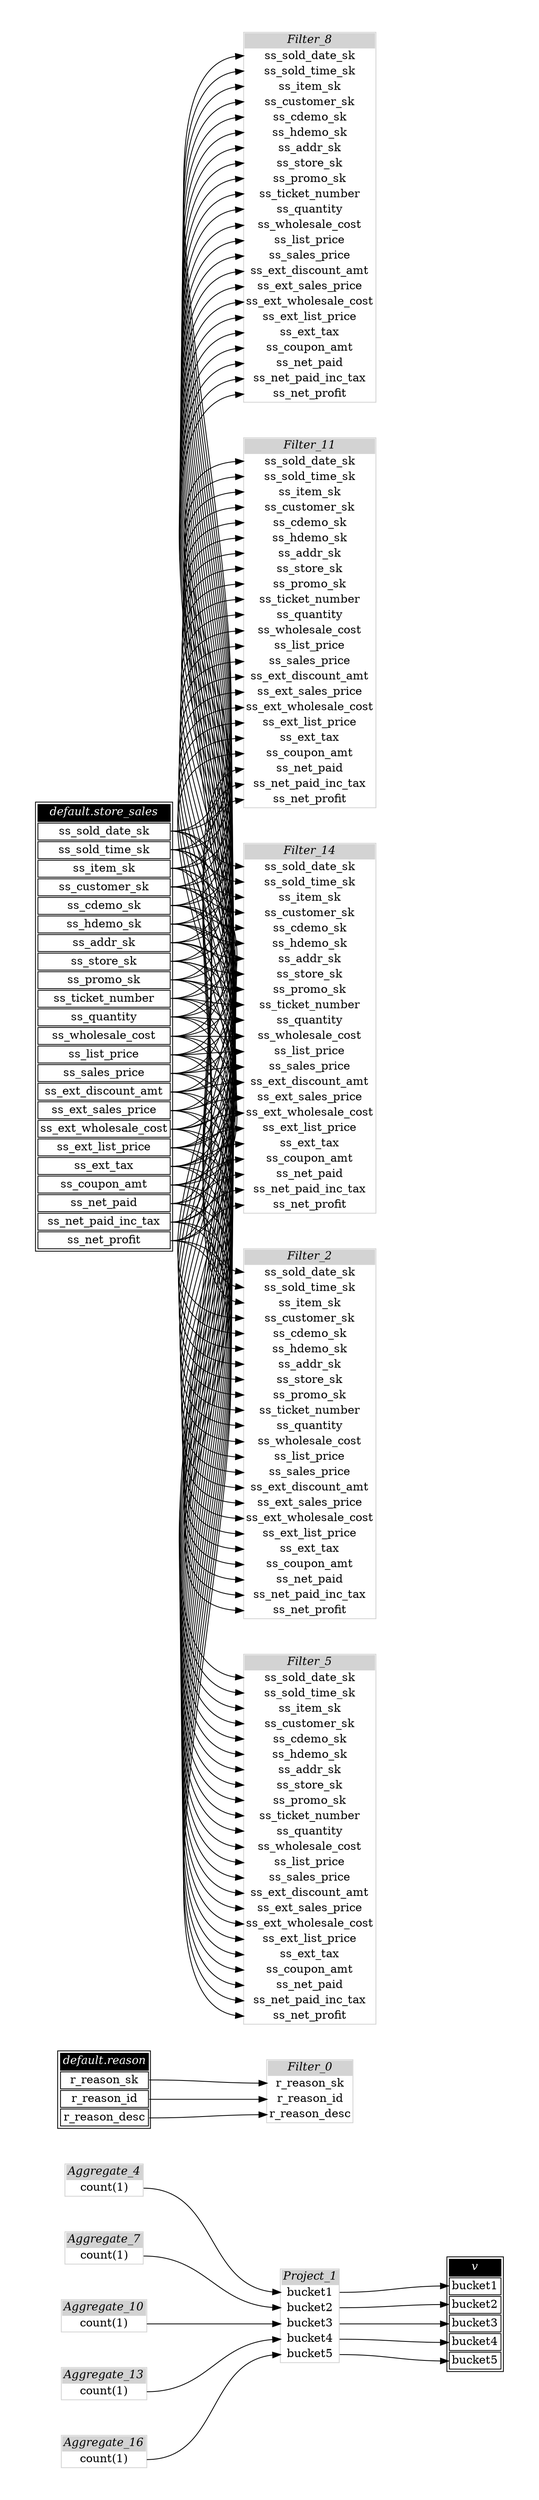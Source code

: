 // Automatically generated by TPCDSFlowTestSuite


digraph {
  graph [pad="0.5" nodesep="0.5" ranksep="1" fontname="Helvetica" rankdir=LR];
  node [shape=plaintext]

  
"Aggregate_10" [label=<
<table color="lightgray" border="1" cellborder="0" cellspacing="0">
  <tr><td bgcolor="lightgray" port="nodeName"><i>Aggregate_10</i></td></tr>
  <tr><td port="0">count(1)</td></tr>
</table>>];
     

"Aggregate_13" [label=<
<table color="lightgray" border="1" cellborder="0" cellspacing="0">
  <tr><td bgcolor="lightgray" port="nodeName"><i>Aggregate_13</i></td></tr>
  <tr><td port="0">count(1)</td></tr>
</table>>];
     

"Aggregate_16" [label=<
<table color="lightgray" border="1" cellborder="0" cellspacing="0">
  <tr><td bgcolor="lightgray" port="nodeName"><i>Aggregate_16</i></td></tr>
  <tr><td port="0">count(1)</td></tr>
</table>>];
     

"Aggregate_4" [label=<
<table color="lightgray" border="1" cellborder="0" cellspacing="0">
  <tr><td bgcolor="lightgray" port="nodeName"><i>Aggregate_4</i></td></tr>
  <tr><td port="0">count(1)</td></tr>
</table>>];
     

"Aggregate_7" [label=<
<table color="lightgray" border="1" cellborder="0" cellspacing="0">
  <tr><td bgcolor="lightgray" port="nodeName"><i>Aggregate_7</i></td></tr>
  <tr><td port="0">count(1)</td></tr>
</table>>];
     

"Filter_0" [label=<
<table color="lightgray" border="1" cellborder="0" cellspacing="0">
  <tr><td bgcolor="lightgray" port="nodeName"><i>Filter_0</i></td></tr>
  <tr><td port="0">r_reason_sk</td></tr>
<tr><td port="1">r_reason_id</td></tr>
<tr><td port="2">r_reason_desc</td></tr>
</table>>];
     

"Filter_11" [label=<
<table color="lightgray" border="1" cellborder="0" cellspacing="0">
  <tr><td bgcolor="lightgray" port="nodeName"><i>Filter_11</i></td></tr>
  <tr><td port="0">ss_sold_date_sk</td></tr>
<tr><td port="1">ss_sold_time_sk</td></tr>
<tr><td port="2">ss_item_sk</td></tr>
<tr><td port="3">ss_customer_sk</td></tr>
<tr><td port="4">ss_cdemo_sk</td></tr>
<tr><td port="5">ss_hdemo_sk</td></tr>
<tr><td port="6">ss_addr_sk</td></tr>
<tr><td port="7">ss_store_sk</td></tr>
<tr><td port="8">ss_promo_sk</td></tr>
<tr><td port="9">ss_ticket_number</td></tr>
<tr><td port="10">ss_quantity</td></tr>
<tr><td port="11">ss_wholesale_cost</td></tr>
<tr><td port="12">ss_list_price</td></tr>
<tr><td port="13">ss_sales_price</td></tr>
<tr><td port="14">ss_ext_discount_amt</td></tr>
<tr><td port="15">ss_ext_sales_price</td></tr>
<tr><td port="16">ss_ext_wholesale_cost</td></tr>
<tr><td port="17">ss_ext_list_price</td></tr>
<tr><td port="18">ss_ext_tax</td></tr>
<tr><td port="19">ss_coupon_amt</td></tr>
<tr><td port="20">ss_net_paid</td></tr>
<tr><td port="21">ss_net_paid_inc_tax</td></tr>
<tr><td port="22">ss_net_profit</td></tr>
</table>>];
     

"Filter_14" [label=<
<table color="lightgray" border="1" cellborder="0" cellspacing="0">
  <tr><td bgcolor="lightgray" port="nodeName"><i>Filter_14</i></td></tr>
  <tr><td port="0">ss_sold_date_sk</td></tr>
<tr><td port="1">ss_sold_time_sk</td></tr>
<tr><td port="2">ss_item_sk</td></tr>
<tr><td port="3">ss_customer_sk</td></tr>
<tr><td port="4">ss_cdemo_sk</td></tr>
<tr><td port="5">ss_hdemo_sk</td></tr>
<tr><td port="6">ss_addr_sk</td></tr>
<tr><td port="7">ss_store_sk</td></tr>
<tr><td port="8">ss_promo_sk</td></tr>
<tr><td port="9">ss_ticket_number</td></tr>
<tr><td port="10">ss_quantity</td></tr>
<tr><td port="11">ss_wholesale_cost</td></tr>
<tr><td port="12">ss_list_price</td></tr>
<tr><td port="13">ss_sales_price</td></tr>
<tr><td port="14">ss_ext_discount_amt</td></tr>
<tr><td port="15">ss_ext_sales_price</td></tr>
<tr><td port="16">ss_ext_wholesale_cost</td></tr>
<tr><td port="17">ss_ext_list_price</td></tr>
<tr><td port="18">ss_ext_tax</td></tr>
<tr><td port="19">ss_coupon_amt</td></tr>
<tr><td port="20">ss_net_paid</td></tr>
<tr><td port="21">ss_net_paid_inc_tax</td></tr>
<tr><td port="22">ss_net_profit</td></tr>
</table>>];
     

"Filter_2" [label=<
<table color="lightgray" border="1" cellborder="0" cellspacing="0">
  <tr><td bgcolor="lightgray" port="nodeName"><i>Filter_2</i></td></tr>
  <tr><td port="0">ss_sold_date_sk</td></tr>
<tr><td port="1">ss_sold_time_sk</td></tr>
<tr><td port="2">ss_item_sk</td></tr>
<tr><td port="3">ss_customer_sk</td></tr>
<tr><td port="4">ss_cdemo_sk</td></tr>
<tr><td port="5">ss_hdemo_sk</td></tr>
<tr><td port="6">ss_addr_sk</td></tr>
<tr><td port="7">ss_store_sk</td></tr>
<tr><td port="8">ss_promo_sk</td></tr>
<tr><td port="9">ss_ticket_number</td></tr>
<tr><td port="10">ss_quantity</td></tr>
<tr><td port="11">ss_wholesale_cost</td></tr>
<tr><td port="12">ss_list_price</td></tr>
<tr><td port="13">ss_sales_price</td></tr>
<tr><td port="14">ss_ext_discount_amt</td></tr>
<tr><td port="15">ss_ext_sales_price</td></tr>
<tr><td port="16">ss_ext_wholesale_cost</td></tr>
<tr><td port="17">ss_ext_list_price</td></tr>
<tr><td port="18">ss_ext_tax</td></tr>
<tr><td port="19">ss_coupon_amt</td></tr>
<tr><td port="20">ss_net_paid</td></tr>
<tr><td port="21">ss_net_paid_inc_tax</td></tr>
<tr><td port="22">ss_net_profit</td></tr>
</table>>];
     

"Filter_5" [label=<
<table color="lightgray" border="1" cellborder="0" cellspacing="0">
  <tr><td bgcolor="lightgray" port="nodeName"><i>Filter_5</i></td></tr>
  <tr><td port="0">ss_sold_date_sk</td></tr>
<tr><td port="1">ss_sold_time_sk</td></tr>
<tr><td port="2">ss_item_sk</td></tr>
<tr><td port="3">ss_customer_sk</td></tr>
<tr><td port="4">ss_cdemo_sk</td></tr>
<tr><td port="5">ss_hdemo_sk</td></tr>
<tr><td port="6">ss_addr_sk</td></tr>
<tr><td port="7">ss_store_sk</td></tr>
<tr><td port="8">ss_promo_sk</td></tr>
<tr><td port="9">ss_ticket_number</td></tr>
<tr><td port="10">ss_quantity</td></tr>
<tr><td port="11">ss_wholesale_cost</td></tr>
<tr><td port="12">ss_list_price</td></tr>
<tr><td port="13">ss_sales_price</td></tr>
<tr><td port="14">ss_ext_discount_amt</td></tr>
<tr><td port="15">ss_ext_sales_price</td></tr>
<tr><td port="16">ss_ext_wholesale_cost</td></tr>
<tr><td port="17">ss_ext_list_price</td></tr>
<tr><td port="18">ss_ext_tax</td></tr>
<tr><td port="19">ss_coupon_amt</td></tr>
<tr><td port="20">ss_net_paid</td></tr>
<tr><td port="21">ss_net_paid_inc_tax</td></tr>
<tr><td port="22">ss_net_profit</td></tr>
</table>>];
     

"Filter_8" [label=<
<table color="lightgray" border="1" cellborder="0" cellspacing="0">
  <tr><td bgcolor="lightgray" port="nodeName"><i>Filter_8</i></td></tr>
  <tr><td port="0">ss_sold_date_sk</td></tr>
<tr><td port="1">ss_sold_time_sk</td></tr>
<tr><td port="2">ss_item_sk</td></tr>
<tr><td port="3">ss_customer_sk</td></tr>
<tr><td port="4">ss_cdemo_sk</td></tr>
<tr><td port="5">ss_hdemo_sk</td></tr>
<tr><td port="6">ss_addr_sk</td></tr>
<tr><td port="7">ss_store_sk</td></tr>
<tr><td port="8">ss_promo_sk</td></tr>
<tr><td port="9">ss_ticket_number</td></tr>
<tr><td port="10">ss_quantity</td></tr>
<tr><td port="11">ss_wholesale_cost</td></tr>
<tr><td port="12">ss_list_price</td></tr>
<tr><td port="13">ss_sales_price</td></tr>
<tr><td port="14">ss_ext_discount_amt</td></tr>
<tr><td port="15">ss_ext_sales_price</td></tr>
<tr><td port="16">ss_ext_wholesale_cost</td></tr>
<tr><td port="17">ss_ext_list_price</td></tr>
<tr><td port="18">ss_ext_tax</td></tr>
<tr><td port="19">ss_coupon_amt</td></tr>
<tr><td port="20">ss_net_paid</td></tr>
<tr><td port="21">ss_net_paid_inc_tax</td></tr>
<tr><td port="22">ss_net_profit</td></tr>
</table>>];
     

"Project_1" [label=<
<table color="lightgray" border="1" cellborder="0" cellspacing="0">
  <tr><td bgcolor="lightgray" port="nodeName"><i>Project_1</i></td></tr>
  <tr><td port="0">bucket1</td></tr>
<tr><td port="1">bucket2</td></tr>
<tr><td port="2">bucket3</td></tr>
<tr><td port="3">bucket4</td></tr>
<tr><td port="4">bucket5</td></tr>
</table>>];
     

"default.reason" [color="black" label=<
<table>
  <tr><td bgcolor="black" port="nodeName"><i><font color="white">default.reason</font></i></td></tr>
  <tr><td port="0">r_reason_sk</td></tr>
<tr><td port="1">r_reason_id</td></tr>
<tr><td port="2">r_reason_desc</td></tr>
</table>>];
     

"default.store_sales" [color="black" label=<
<table>
  <tr><td bgcolor="black" port="nodeName"><i><font color="white">default.store_sales</font></i></td></tr>
  <tr><td port="0">ss_sold_date_sk</td></tr>
<tr><td port="1">ss_sold_time_sk</td></tr>
<tr><td port="2">ss_item_sk</td></tr>
<tr><td port="3">ss_customer_sk</td></tr>
<tr><td port="4">ss_cdemo_sk</td></tr>
<tr><td port="5">ss_hdemo_sk</td></tr>
<tr><td port="6">ss_addr_sk</td></tr>
<tr><td port="7">ss_store_sk</td></tr>
<tr><td port="8">ss_promo_sk</td></tr>
<tr><td port="9">ss_ticket_number</td></tr>
<tr><td port="10">ss_quantity</td></tr>
<tr><td port="11">ss_wholesale_cost</td></tr>
<tr><td port="12">ss_list_price</td></tr>
<tr><td port="13">ss_sales_price</td></tr>
<tr><td port="14">ss_ext_discount_amt</td></tr>
<tr><td port="15">ss_ext_sales_price</td></tr>
<tr><td port="16">ss_ext_wholesale_cost</td></tr>
<tr><td port="17">ss_ext_list_price</td></tr>
<tr><td port="18">ss_ext_tax</td></tr>
<tr><td port="19">ss_coupon_amt</td></tr>
<tr><td port="20">ss_net_paid</td></tr>
<tr><td port="21">ss_net_paid_inc_tax</td></tr>
<tr><td port="22">ss_net_profit</td></tr>
</table>>];
     

"v" [color="black" label=<
<table>
  <tr><td bgcolor="black" port="nodeName"><i><font color="white">v</font></i></td></tr>
  <tr><td port="0">bucket1</td></tr>
<tr><td port="1">bucket2</td></tr>
<tr><td port="2">bucket3</td></tr>
<tr><td port="3">bucket4</td></tr>
<tr><td port="4">bucket5</td></tr>
</table>>];
     
  "Aggregate_10":0 -> "Project_1":2
"Aggregate_13":0 -> "Project_1":3
"Aggregate_16":0 -> "Project_1":4
"Aggregate_4":0 -> "Project_1":0
"Aggregate_7":0 -> "Project_1":1
"Project_1":0 -> "v":0;
"Project_1":1 -> "v":1;
"Project_1":2 -> "v":2;
"Project_1":3 -> "v":3;
"Project_1":4 -> "v":4;
"default.reason":0 -> "Filter_0":0;
"default.reason":1 -> "Filter_0":1;
"default.reason":2 -> "Filter_0":2;
"default.store_sales":0 -> "Filter_11":0;
"default.store_sales":0 -> "Filter_14":0;
"default.store_sales":0 -> "Filter_2":0;
"default.store_sales":0 -> "Filter_5":0;
"default.store_sales":0 -> "Filter_8":0;
"default.store_sales":1 -> "Filter_11":1;
"default.store_sales":1 -> "Filter_14":1;
"default.store_sales":1 -> "Filter_2":1;
"default.store_sales":1 -> "Filter_5":1;
"default.store_sales":1 -> "Filter_8":1;
"default.store_sales":10 -> "Filter_11":10;
"default.store_sales":10 -> "Filter_14":10;
"default.store_sales":10 -> "Filter_2":10;
"default.store_sales":10 -> "Filter_5":10;
"default.store_sales":10 -> "Filter_8":10;
"default.store_sales":11 -> "Filter_11":11;
"default.store_sales":11 -> "Filter_14":11;
"default.store_sales":11 -> "Filter_2":11;
"default.store_sales":11 -> "Filter_5":11;
"default.store_sales":11 -> "Filter_8":11;
"default.store_sales":12 -> "Filter_11":12;
"default.store_sales":12 -> "Filter_14":12;
"default.store_sales":12 -> "Filter_2":12;
"default.store_sales":12 -> "Filter_5":12;
"default.store_sales":12 -> "Filter_8":12;
"default.store_sales":13 -> "Filter_11":13;
"default.store_sales":13 -> "Filter_14":13;
"default.store_sales":13 -> "Filter_2":13;
"default.store_sales":13 -> "Filter_5":13;
"default.store_sales":13 -> "Filter_8":13;
"default.store_sales":14 -> "Filter_11":14;
"default.store_sales":14 -> "Filter_14":14;
"default.store_sales":14 -> "Filter_2":14;
"default.store_sales":14 -> "Filter_5":14;
"default.store_sales":14 -> "Filter_8":14;
"default.store_sales":15 -> "Filter_11":15;
"default.store_sales":15 -> "Filter_14":15;
"default.store_sales":15 -> "Filter_2":15;
"default.store_sales":15 -> "Filter_5":15;
"default.store_sales":15 -> "Filter_8":15;
"default.store_sales":16 -> "Filter_11":16;
"default.store_sales":16 -> "Filter_14":16;
"default.store_sales":16 -> "Filter_2":16;
"default.store_sales":16 -> "Filter_5":16;
"default.store_sales":16 -> "Filter_8":16;
"default.store_sales":17 -> "Filter_11":17;
"default.store_sales":17 -> "Filter_14":17;
"default.store_sales":17 -> "Filter_2":17;
"default.store_sales":17 -> "Filter_5":17;
"default.store_sales":17 -> "Filter_8":17;
"default.store_sales":18 -> "Filter_11":18;
"default.store_sales":18 -> "Filter_14":18;
"default.store_sales":18 -> "Filter_2":18;
"default.store_sales":18 -> "Filter_5":18;
"default.store_sales":18 -> "Filter_8":18;
"default.store_sales":19 -> "Filter_11":19;
"default.store_sales":19 -> "Filter_14":19;
"default.store_sales":19 -> "Filter_2":19;
"default.store_sales":19 -> "Filter_5":19;
"default.store_sales":19 -> "Filter_8":19;
"default.store_sales":2 -> "Filter_11":2;
"default.store_sales":2 -> "Filter_14":2;
"default.store_sales":2 -> "Filter_2":2;
"default.store_sales":2 -> "Filter_5":2;
"default.store_sales":2 -> "Filter_8":2;
"default.store_sales":20 -> "Filter_11":20;
"default.store_sales":20 -> "Filter_14":20;
"default.store_sales":20 -> "Filter_2":20;
"default.store_sales":20 -> "Filter_5":20;
"default.store_sales":20 -> "Filter_8":20;
"default.store_sales":21 -> "Filter_11":21;
"default.store_sales":21 -> "Filter_14":21;
"default.store_sales":21 -> "Filter_2":21;
"default.store_sales":21 -> "Filter_5":21;
"default.store_sales":21 -> "Filter_8":21;
"default.store_sales":22 -> "Filter_11":22;
"default.store_sales":22 -> "Filter_14":22;
"default.store_sales":22 -> "Filter_2":22;
"default.store_sales":22 -> "Filter_5":22;
"default.store_sales":22 -> "Filter_8":22;
"default.store_sales":3 -> "Filter_11":3;
"default.store_sales":3 -> "Filter_14":3;
"default.store_sales":3 -> "Filter_2":3;
"default.store_sales":3 -> "Filter_5":3;
"default.store_sales":3 -> "Filter_8":3;
"default.store_sales":4 -> "Filter_11":4;
"default.store_sales":4 -> "Filter_14":4;
"default.store_sales":4 -> "Filter_2":4;
"default.store_sales":4 -> "Filter_5":4;
"default.store_sales":4 -> "Filter_8":4;
"default.store_sales":5 -> "Filter_11":5;
"default.store_sales":5 -> "Filter_14":5;
"default.store_sales":5 -> "Filter_2":5;
"default.store_sales":5 -> "Filter_5":5;
"default.store_sales":5 -> "Filter_8":5;
"default.store_sales":6 -> "Filter_11":6;
"default.store_sales":6 -> "Filter_14":6;
"default.store_sales":6 -> "Filter_2":6;
"default.store_sales":6 -> "Filter_5":6;
"default.store_sales":6 -> "Filter_8":6;
"default.store_sales":7 -> "Filter_11":7;
"default.store_sales":7 -> "Filter_14":7;
"default.store_sales":7 -> "Filter_2":7;
"default.store_sales":7 -> "Filter_5":7;
"default.store_sales":7 -> "Filter_8":7;
"default.store_sales":8 -> "Filter_11":8;
"default.store_sales":8 -> "Filter_14":8;
"default.store_sales":8 -> "Filter_2":8;
"default.store_sales":8 -> "Filter_5":8;
"default.store_sales":8 -> "Filter_8":8;
"default.store_sales":9 -> "Filter_11":9;
"default.store_sales":9 -> "Filter_14":9;
"default.store_sales":9 -> "Filter_2":9;
"default.store_sales":9 -> "Filter_5":9;
"default.store_sales":9 -> "Filter_8":9;
}
       